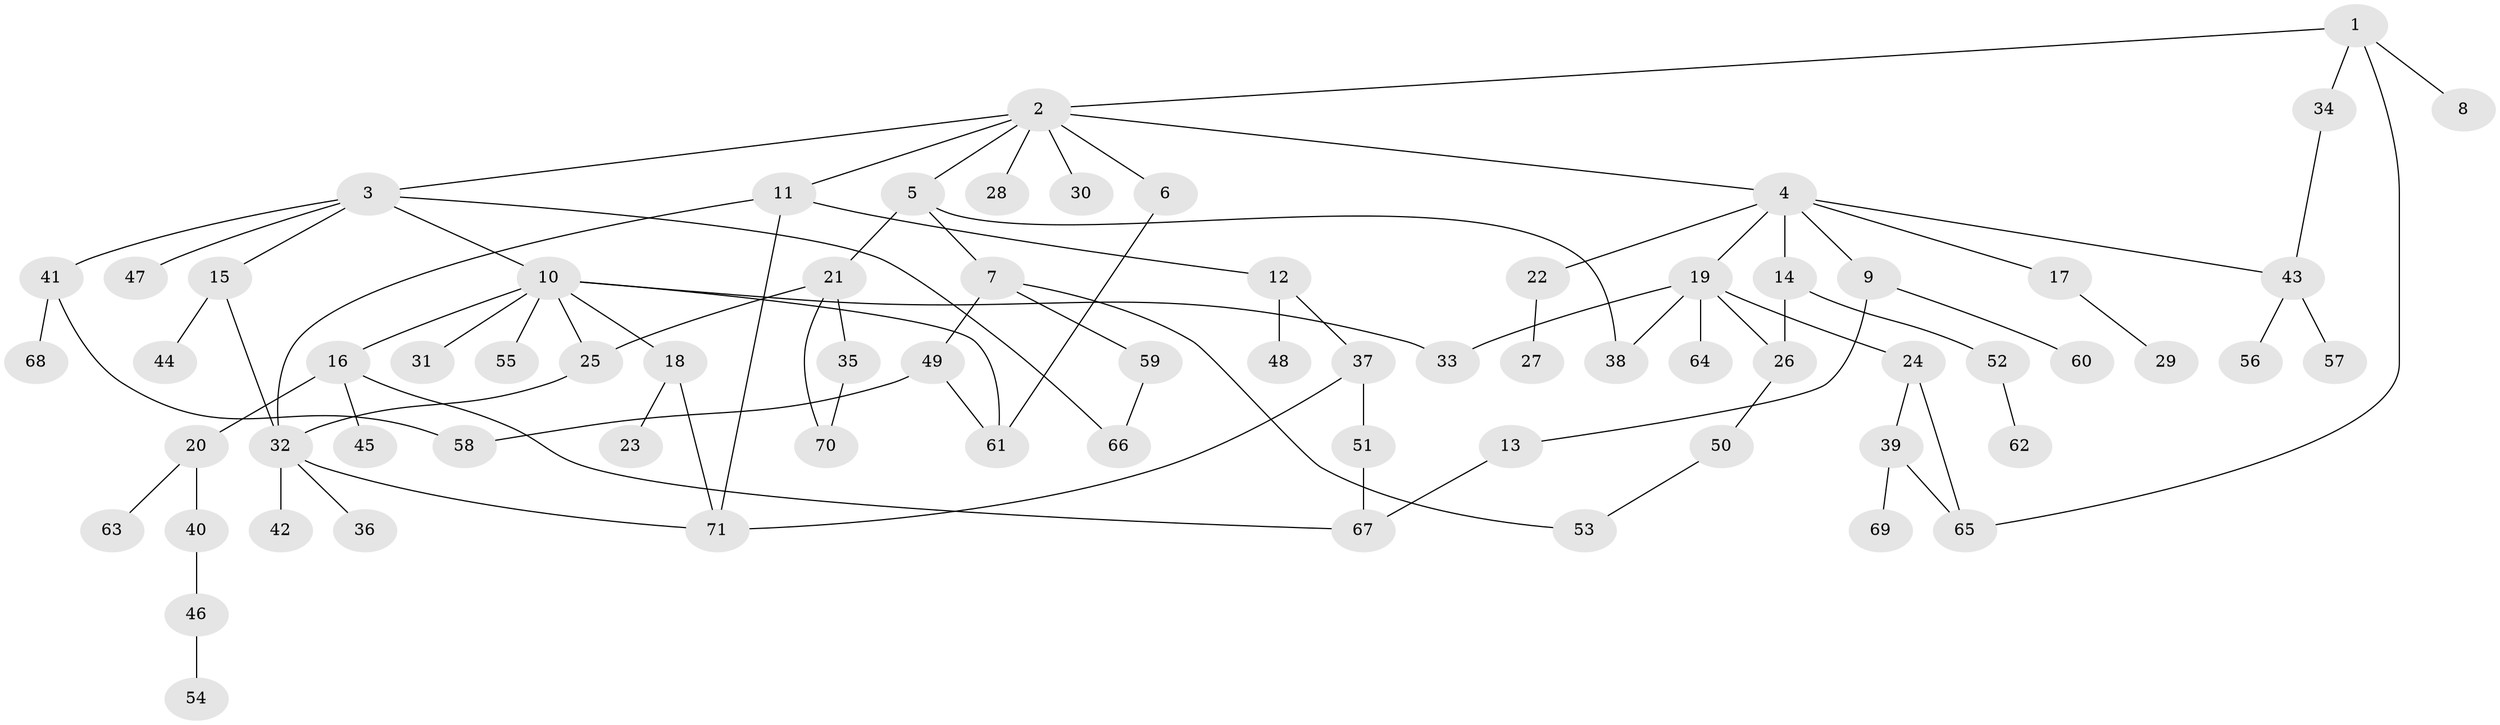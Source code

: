 // Generated by graph-tools (version 1.1) at 2025/01/03/09/25 03:01:01]
// undirected, 71 vertices, 90 edges
graph export_dot {
graph [start="1"]
  node [color=gray90,style=filled];
  1;
  2;
  3;
  4;
  5;
  6;
  7;
  8;
  9;
  10;
  11;
  12;
  13;
  14;
  15;
  16;
  17;
  18;
  19;
  20;
  21;
  22;
  23;
  24;
  25;
  26;
  27;
  28;
  29;
  30;
  31;
  32;
  33;
  34;
  35;
  36;
  37;
  38;
  39;
  40;
  41;
  42;
  43;
  44;
  45;
  46;
  47;
  48;
  49;
  50;
  51;
  52;
  53;
  54;
  55;
  56;
  57;
  58;
  59;
  60;
  61;
  62;
  63;
  64;
  65;
  66;
  67;
  68;
  69;
  70;
  71;
  1 -- 2;
  1 -- 8;
  1 -- 34;
  1 -- 65;
  2 -- 3;
  2 -- 4;
  2 -- 5;
  2 -- 6;
  2 -- 11;
  2 -- 28;
  2 -- 30;
  3 -- 10;
  3 -- 15;
  3 -- 41;
  3 -- 47;
  3 -- 66;
  4 -- 9;
  4 -- 14;
  4 -- 17;
  4 -- 19;
  4 -- 22;
  4 -- 43;
  5 -- 7;
  5 -- 21;
  5 -- 38;
  6 -- 61;
  7 -- 49;
  7 -- 53;
  7 -- 59;
  9 -- 13;
  9 -- 60;
  10 -- 16;
  10 -- 18;
  10 -- 25;
  10 -- 31;
  10 -- 55;
  10 -- 61;
  10 -- 33;
  11 -- 12;
  11 -- 32;
  11 -- 71;
  12 -- 37;
  12 -- 48;
  13 -- 67;
  14 -- 26;
  14 -- 52;
  15 -- 44;
  15 -- 32;
  16 -- 20;
  16 -- 45;
  16 -- 67;
  17 -- 29;
  18 -- 23;
  18 -- 71;
  19 -- 24;
  19 -- 33;
  19 -- 38;
  19 -- 64;
  19 -- 26;
  20 -- 40;
  20 -- 63;
  21 -- 35;
  21 -- 70;
  21 -- 25;
  22 -- 27;
  24 -- 39;
  24 -- 65;
  25 -- 32;
  26 -- 50;
  32 -- 36;
  32 -- 42;
  32 -- 71;
  34 -- 43;
  35 -- 70;
  37 -- 51;
  37 -- 71;
  39 -- 65;
  39 -- 69;
  40 -- 46;
  41 -- 58;
  41 -- 68;
  43 -- 56;
  43 -- 57;
  46 -- 54;
  49 -- 61;
  49 -- 58;
  50 -- 53;
  51 -- 67;
  52 -- 62;
  59 -- 66;
}

